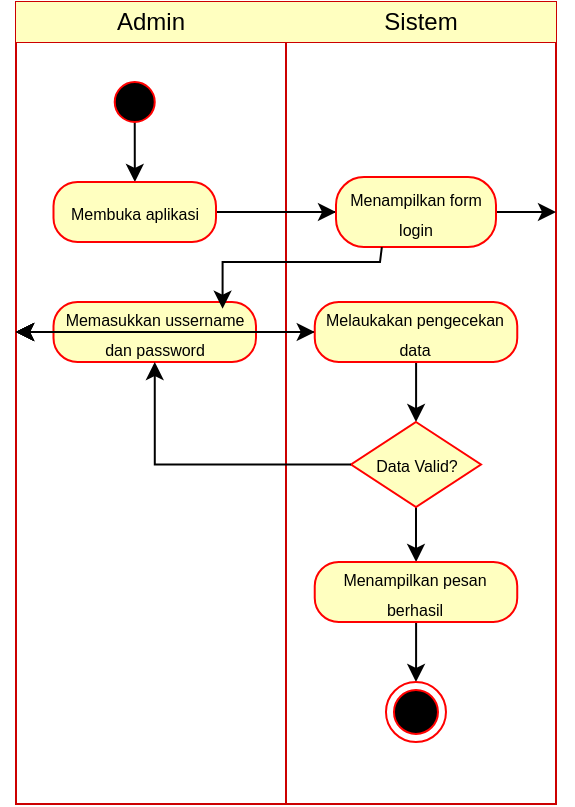 <mxfile version="26.0.13">
  <diagram name="Halaman-1" id="MqKGEIth5LKYdhh4DC1I">
    <mxGraphModel dx="1050" dy="557" grid="1" gridSize="10" guides="1" tooltips="1" connect="1" arrows="1" fold="1" page="1" pageScale="1" pageWidth="827" pageHeight="1169" math="0" shadow="0">
      <root>
        <mxCell id="0" />
        <mxCell id="1" parent="0" />
        <mxCell id="cGdt6X82NRQ2e_tPWnpX-28" value="" style="shape=table;startSize=0;container=1;collapsible=0;childLayout=tableLayout;strokeColor=#CC0000;movable=0;resizable=0;rotatable=0;deletable=0;editable=0;locked=1;connectable=0;" vertex="1" parent="1">
          <mxGeometry x="300" y="120" width="270" height="401" as="geometry" />
        </mxCell>
        <mxCell id="cGdt6X82NRQ2e_tPWnpX-29" value="" style="shape=tableRow;horizontal=0;startSize=0;swimlaneHead=0;swimlaneBody=0;strokeColor=inherit;top=0;left=0;bottom=0;right=0;collapsible=0;dropTarget=0;fillColor=none;points=[[0,0.5],[1,0.5]];portConstraint=eastwest;movable=0;resizable=0;rotatable=0;deletable=0;editable=0;locked=1;connectable=0;" vertex="1" parent="cGdt6X82NRQ2e_tPWnpX-28">
          <mxGeometry width="270" height="20" as="geometry" />
        </mxCell>
        <mxCell id="cGdt6X82NRQ2e_tPWnpX-30" value="Admin" style="shape=partialRectangle;html=1;whiteSpace=wrap;connectable=0;strokeColor=inherit;overflow=hidden;fillColor=#FFFFC0;top=0;left=0;bottom=0;right=0;pointerEvents=1;movable=0;resizable=0;rotatable=0;deletable=0;editable=0;locked=1;" vertex="1" parent="cGdt6X82NRQ2e_tPWnpX-29">
          <mxGeometry width="135" height="20" as="geometry">
            <mxRectangle width="135" height="20" as="alternateBounds" />
          </mxGeometry>
        </mxCell>
        <mxCell id="cGdt6X82NRQ2e_tPWnpX-31" value="Sistem" style="shape=partialRectangle;html=1;whiteSpace=wrap;connectable=0;strokeColor=#FF1220;overflow=hidden;fillColor=#FFFFC0;top=0;left=0;bottom=0;right=0;pointerEvents=1;movable=0;resizable=0;rotatable=0;deletable=0;editable=0;locked=1;" vertex="1" parent="cGdt6X82NRQ2e_tPWnpX-29">
          <mxGeometry x="135" width="135" height="20" as="geometry">
            <mxRectangle width="135" height="20" as="alternateBounds" />
          </mxGeometry>
        </mxCell>
        <mxCell id="cGdt6X82NRQ2e_tPWnpX-32" value="" style="shape=tableRow;horizontal=0;startSize=0;swimlaneHead=0;swimlaneBody=0;strokeColor=inherit;top=0;left=0;bottom=0;right=0;collapsible=0;dropTarget=0;fillColor=none;points=[[0,0.5],[1,0.5]];portConstraint=eastwest;movable=0;resizable=0;rotatable=0;deletable=0;editable=0;locked=1;connectable=0;" vertex="1" parent="cGdt6X82NRQ2e_tPWnpX-28">
          <mxGeometry y="20" width="270" height="381" as="geometry" />
        </mxCell>
        <mxCell id="cGdt6X82NRQ2e_tPWnpX-33" value="" style="shape=partialRectangle;html=1;whiteSpace=wrap;connectable=0;strokeColor=inherit;overflow=hidden;fillColor=none;top=0;left=0;bottom=0;right=0;pointerEvents=1;movable=0;resizable=0;rotatable=0;deletable=0;editable=0;locked=1;" vertex="1" parent="cGdt6X82NRQ2e_tPWnpX-32">
          <mxGeometry width="135" height="381" as="geometry">
            <mxRectangle width="135" height="381" as="alternateBounds" />
          </mxGeometry>
        </mxCell>
        <mxCell id="cGdt6X82NRQ2e_tPWnpX-34" value="" style="shape=partialRectangle;html=1;whiteSpace=wrap;connectable=0;strokeColor=inherit;overflow=hidden;fillColor=none;top=0;left=0;bottom=0;right=0;pointerEvents=1;movable=0;resizable=0;rotatable=0;deletable=0;editable=0;locked=1;" vertex="1" parent="cGdt6X82NRQ2e_tPWnpX-32">
          <mxGeometry x="135" width="135" height="381" as="geometry">
            <mxRectangle width="135" height="381" as="alternateBounds" />
          </mxGeometry>
        </mxCell>
        <mxCell id="cGdt6X82NRQ2e_tPWnpX-43" value="" style="whiteSpace=wrap;html=1;fillColor=#ffffc0;strokeColor=#ff0000;fontColor=#000000;rounded=1;arcSize=40;" vertex="1" parent="cGdt6X82NRQ2e_tPWnpX-32">
          <mxGeometry x="270" width="NaN" height="381" as="geometry">
            <mxRectangle width="NaN" height="381" as="alternateBounds" />
          </mxGeometry>
        </mxCell>
        <mxCell id="cGdt6X82NRQ2e_tPWnpX-49" value="" style="whiteSpace=wrap;html=1;fillColor=#ffffc0;strokeColor=#ff0000;fontColor=#000000;rounded=1;arcSize=40;" vertex="1" parent="cGdt6X82NRQ2e_tPWnpX-32">
          <mxGeometry width="NaN" height="381" as="geometry">
            <mxRectangle width="NaN" height="381" as="alternateBounds" />
          </mxGeometry>
        </mxCell>
        <mxCell id="cGdt6X82NRQ2e_tPWnpX-51" value="" style="whiteSpace=wrap;html=1;fillColor=#ffffc0;strokeColor=#ff0000;fontColor=#000000;rounded=1;arcSize=40;" vertex="1" parent="cGdt6X82NRQ2e_tPWnpX-32">
          <mxGeometry width="NaN" height="381" as="geometry">
            <mxRectangle width="NaN" height="381" as="alternateBounds" />
          </mxGeometry>
        </mxCell>
        <mxCell id="cGdt6X82NRQ2e_tPWnpX-55" value="" style="rhombus;whiteSpace=wrap;html=1;fillColor=#ffffc0;strokeColor=#ff0000;fontColor=#000000;rounded=1;arcSize=40;" vertex="1" parent="cGdt6X82NRQ2e_tPWnpX-32">
          <mxGeometry width="NaN" height="381" as="geometry">
            <mxRectangle width="NaN" height="381" as="alternateBounds" />
          </mxGeometry>
        </mxCell>
        <mxCell id="cGdt6X82NRQ2e_tPWnpX-57" value="" style="rhombus;whiteSpace=wrap;html=1;fillColor=#ffffc0;strokeColor=#ff0000;fontColor=#000000;rounded=1;arcSize=40;" vertex="1" parent="cGdt6X82NRQ2e_tPWnpX-32">
          <mxGeometry width="NaN" height="381" as="geometry">
            <mxRectangle width="NaN" height="381" as="alternateBounds" />
          </mxGeometry>
        </mxCell>
        <mxCell id="cGdt6X82NRQ2e_tPWnpX-59" value="" style="rhombus;whiteSpace=wrap;html=1;fillColor=#ffffc0;strokeColor=#ff0000;fontColor=#000000;rounded=1;arcSize=40;" vertex="1" parent="cGdt6X82NRQ2e_tPWnpX-32">
          <mxGeometry width="NaN" height="381" as="geometry">
            <mxRectangle width="NaN" height="381" as="alternateBounds" />
          </mxGeometry>
        </mxCell>
        <mxCell id="cGdt6X82NRQ2e_tPWnpX-42" value="" style="edgeStyle=orthogonalEdgeStyle;rounded=0;orthogonalLoop=1;jettySize=auto;html=1;movable=0;resizable=0;rotatable=0;deletable=0;editable=0;locked=1;connectable=0;" edge="1" parent="1" source="cGdt6X82NRQ2e_tPWnpX-37" target="cGdt6X82NRQ2e_tPWnpX-40">
          <mxGeometry relative="1" as="geometry" />
        </mxCell>
        <mxCell id="cGdt6X82NRQ2e_tPWnpX-37" value="" style="ellipse;whiteSpace=wrap;html=1;fillColor=#000000;strokeColor=#ff0000;movable=0;resizable=0;rotatable=0;deletable=0;editable=0;locked=1;connectable=0;" vertex="1" parent="1">
          <mxGeometry x="349.37" y="160" width="20" height="20" as="geometry" />
        </mxCell>
        <mxCell id="cGdt6X82NRQ2e_tPWnpX-44" value="" style="edgeStyle=orthogonalEdgeStyle;rounded=0;orthogonalLoop=1;jettySize=auto;html=1;" edge="1" parent="1" source="cGdt6X82NRQ2e_tPWnpX-40" target="cGdt6X82NRQ2e_tPWnpX-43">
          <mxGeometry relative="1" as="geometry" />
        </mxCell>
        <mxCell id="cGdt6X82NRQ2e_tPWnpX-46" value="" style="edgeStyle=orthogonalEdgeStyle;rounded=0;orthogonalLoop=1;jettySize=auto;html=1;movable=0;resizable=0;rotatable=0;deletable=0;editable=0;locked=1;connectable=0;" edge="1" parent="1" source="cGdt6X82NRQ2e_tPWnpX-40" target="cGdt6X82NRQ2e_tPWnpX-45">
          <mxGeometry relative="1" as="geometry" />
        </mxCell>
        <mxCell id="cGdt6X82NRQ2e_tPWnpX-40" value="&lt;font style=&quot;font-size: 8px;&quot;&gt;Membuka aplikasi&lt;/font&gt;" style="rounded=1;whiteSpace=wrap;html=1;arcSize=40;fontColor=#000000;fillColor=#ffffc0;strokeColor=#ff0000;movable=0;resizable=0;rotatable=0;deletable=0;editable=0;locked=1;connectable=0;" vertex="1" parent="1">
          <mxGeometry x="318.75" y="210" width="81.25" height="30" as="geometry" />
        </mxCell>
        <mxCell id="cGdt6X82NRQ2e_tPWnpX-45" value="&lt;font style=&quot;font-size: 8px;&quot;&gt;Menampilkan form login&lt;/font&gt;" style="rounded=1;whiteSpace=wrap;html=1;arcSize=40;fontColor=#000000;fillColor=#ffffc0;strokeColor=#ff0000;movable=0;resizable=0;rotatable=0;deletable=0;editable=0;locked=1;connectable=0;" vertex="1" parent="1">
          <mxGeometry x="460" y="207.5" width="80" height="35" as="geometry" />
        </mxCell>
        <mxCell id="cGdt6X82NRQ2e_tPWnpX-50" value="" style="edgeStyle=orthogonalEdgeStyle;rounded=0;orthogonalLoop=1;jettySize=auto;html=1;" edge="1" parent="1" source="cGdt6X82NRQ2e_tPWnpX-47" target="cGdt6X82NRQ2e_tPWnpX-49">
          <mxGeometry relative="1" as="geometry" />
        </mxCell>
        <mxCell id="cGdt6X82NRQ2e_tPWnpX-52" value="" style="edgeStyle=orthogonalEdgeStyle;rounded=0;orthogonalLoop=1;jettySize=auto;html=1;" edge="1" parent="1" source="cGdt6X82NRQ2e_tPWnpX-47" target="cGdt6X82NRQ2e_tPWnpX-51">
          <mxGeometry relative="1" as="geometry" />
        </mxCell>
        <mxCell id="cGdt6X82NRQ2e_tPWnpX-54" value="" style="edgeStyle=orthogonalEdgeStyle;rounded=0;orthogonalLoop=1;jettySize=auto;html=1;movable=0;resizable=0;rotatable=0;deletable=0;editable=0;locked=1;connectable=0;" edge="1" parent="1" source="cGdt6X82NRQ2e_tPWnpX-47" target="cGdt6X82NRQ2e_tPWnpX-53">
          <mxGeometry relative="1" as="geometry" />
        </mxCell>
        <mxCell id="cGdt6X82NRQ2e_tPWnpX-47" value="&lt;span style=&quot;background-color: transparent; color: light-dark(rgb(0, 0, 0), rgb(237, 237, 237)); font-size: 8px;&quot;&gt;Memasukkan ussername dan password&lt;/span&gt;" style="rounded=1;whiteSpace=wrap;html=1;arcSize=40;fontColor=#000000;fillColor=#ffffc0;strokeColor=#ff0000;movable=0;resizable=0;rotatable=0;deletable=0;editable=0;locked=1;connectable=0;" vertex="1" parent="1">
          <mxGeometry x="318.75" y="270" width="101.25" height="30" as="geometry" />
        </mxCell>
        <mxCell id="cGdt6X82NRQ2e_tPWnpX-48" value="" style="edgeStyle=orthogonalEdgeStyle;rounded=0;orthogonalLoop=1;jettySize=auto;html=1;entryX=0.835;entryY=0.112;entryDx=0;entryDy=0;entryPerimeter=0;movable=0;resizable=0;rotatable=0;deletable=0;editable=0;locked=1;connectable=0;" edge="1" parent="1" target="cGdt6X82NRQ2e_tPWnpX-47">
          <mxGeometry relative="1" as="geometry">
            <mxPoint x="482.93" y="242.52" as="sourcePoint" />
            <mxPoint x="414.04" y="274.5" as="targetPoint" />
            <Array as="points">
              <mxPoint x="482" y="242" />
              <mxPoint x="482" y="250" />
              <mxPoint x="386" y="250" />
            </Array>
          </mxGeometry>
        </mxCell>
        <mxCell id="cGdt6X82NRQ2e_tPWnpX-56" value="" style="edgeStyle=orthogonalEdgeStyle;rounded=0;orthogonalLoop=1;jettySize=auto;html=1;" edge="1" parent="1" source="cGdt6X82NRQ2e_tPWnpX-53" target="cGdt6X82NRQ2e_tPWnpX-55">
          <mxGeometry relative="1" as="geometry" />
        </mxCell>
        <mxCell id="cGdt6X82NRQ2e_tPWnpX-58" value="" style="edgeStyle=orthogonalEdgeStyle;rounded=0;orthogonalLoop=1;jettySize=auto;html=1;" edge="1" parent="1" source="cGdt6X82NRQ2e_tPWnpX-53" target="cGdt6X82NRQ2e_tPWnpX-57">
          <mxGeometry relative="1" as="geometry" />
        </mxCell>
        <mxCell id="cGdt6X82NRQ2e_tPWnpX-60" value="" style="edgeStyle=orthogonalEdgeStyle;rounded=0;orthogonalLoop=1;jettySize=auto;html=1;" edge="1" parent="1" source="cGdt6X82NRQ2e_tPWnpX-53" target="cGdt6X82NRQ2e_tPWnpX-59">
          <mxGeometry relative="1" as="geometry" />
        </mxCell>
        <mxCell id="cGdt6X82NRQ2e_tPWnpX-65" value="" style="edgeStyle=orthogonalEdgeStyle;rounded=0;orthogonalLoop=1;jettySize=auto;html=1;movable=0;resizable=0;rotatable=0;deletable=0;editable=0;locked=1;connectable=0;" edge="1" parent="1" source="cGdt6X82NRQ2e_tPWnpX-53" target="cGdt6X82NRQ2e_tPWnpX-64">
          <mxGeometry relative="1" as="geometry" />
        </mxCell>
        <mxCell id="cGdt6X82NRQ2e_tPWnpX-53" value="&lt;span style=&quot;background-color: transparent; color: light-dark(rgb(0, 0, 0), rgb(237, 237, 237)); font-size: 8px;&quot;&gt;Melaukakan pengecekan data&lt;/span&gt;" style="rounded=1;whiteSpace=wrap;html=1;arcSize=40;fontColor=#000000;fillColor=#ffffc0;strokeColor=#ff0000;movable=0;resizable=0;rotatable=0;deletable=0;editable=0;locked=1;connectable=0;" vertex="1" parent="1">
          <mxGeometry x="449.38" y="270" width="101.25" height="30" as="geometry" />
        </mxCell>
        <mxCell id="cGdt6X82NRQ2e_tPWnpX-69" value="" style="edgeStyle=orthogonalEdgeStyle;rounded=0;orthogonalLoop=1;jettySize=auto;html=1;movable=0;resizable=0;rotatable=0;deletable=0;editable=0;locked=1;connectable=0;" edge="1" parent="1" source="cGdt6X82NRQ2e_tPWnpX-64" target="cGdt6X82NRQ2e_tPWnpX-68">
          <mxGeometry relative="1" as="geometry" />
        </mxCell>
        <mxCell id="cGdt6X82NRQ2e_tPWnpX-64" value="&lt;font style=&quot;font-size: 8px;&quot;&gt;Data Valid?&lt;/font&gt;" style="rhombus;whiteSpace=wrap;html=1;fillColor=#ffffc0;strokeColor=#ff0000;fontColor=#000000;rounded=0;arcSize=40;movable=0;resizable=0;rotatable=0;deletable=0;editable=0;locked=1;connectable=0;" vertex="1" parent="1">
          <mxGeometry x="467.51" y="330" width="64.99" height="42.5" as="geometry" />
        </mxCell>
        <mxCell id="cGdt6X82NRQ2e_tPWnpX-67" value="" style="edgeStyle=orthogonalEdgeStyle;rounded=0;orthogonalLoop=1;jettySize=auto;html=1;entryX=0.5;entryY=1;entryDx=0;entryDy=0;exitX=0;exitY=0.5;exitDx=0;exitDy=0;movable=0;resizable=0;rotatable=0;deletable=0;editable=0;locked=1;connectable=0;" edge="1" parent="1" source="cGdt6X82NRQ2e_tPWnpX-64" target="cGdt6X82NRQ2e_tPWnpX-47">
          <mxGeometry relative="1" as="geometry">
            <mxPoint x="459.99" y="363.13" as="sourcePoint" />
            <mxPoint x="332.485" y="311.88" as="targetPoint" />
            <Array as="points">
              <mxPoint x="369" y="351" />
            </Array>
          </mxGeometry>
        </mxCell>
        <mxCell id="cGdt6X82NRQ2e_tPWnpX-72" value="" style="edgeStyle=orthogonalEdgeStyle;rounded=0;orthogonalLoop=1;jettySize=auto;html=1;movable=0;resizable=0;rotatable=0;deletable=0;editable=0;locked=1;connectable=0;" edge="1" parent="1" source="cGdt6X82NRQ2e_tPWnpX-68" target="cGdt6X82NRQ2e_tPWnpX-70">
          <mxGeometry relative="1" as="geometry" />
        </mxCell>
        <mxCell id="cGdt6X82NRQ2e_tPWnpX-68" value="&lt;span style=&quot;background-color: transparent; color: light-dark(rgb(0, 0, 0), rgb(237, 237, 237)); font-size: 8px;&quot;&gt;Menampilkan pesan berhasil&lt;/span&gt;" style="rounded=1;whiteSpace=wrap;html=1;arcSize=40;fontColor=#000000;fillColor=#ffffc0;strokeColor=#ff0000;movable=0;resizable=0;rotatable=0;deletable=0;editable=0;locked=1;connectable=0;" vertex="1" parent="1">
          <mxGeometry x="449.37" y="400" width="101.25" height="30" as="geometry" />
        </mxCell>
        <mxCell id="cGdt6X82NRQ2e_tPWnpX-70" value="" style="ellipse;html=1;shape=endState;fillColor=#000000;strokeColor=#ff0000;movable=0;resizable=0;rotatable=0;deletable=0;editable=0;locked=1;connectable=0;" vertex="1" parent="1">
          <mxGeometry x="484.99" y="460" width="30" height="30" as="geometry" />
        </mxCell>
      </root>
    </mxGraphModel>
  </diagram>
</mxfile>
